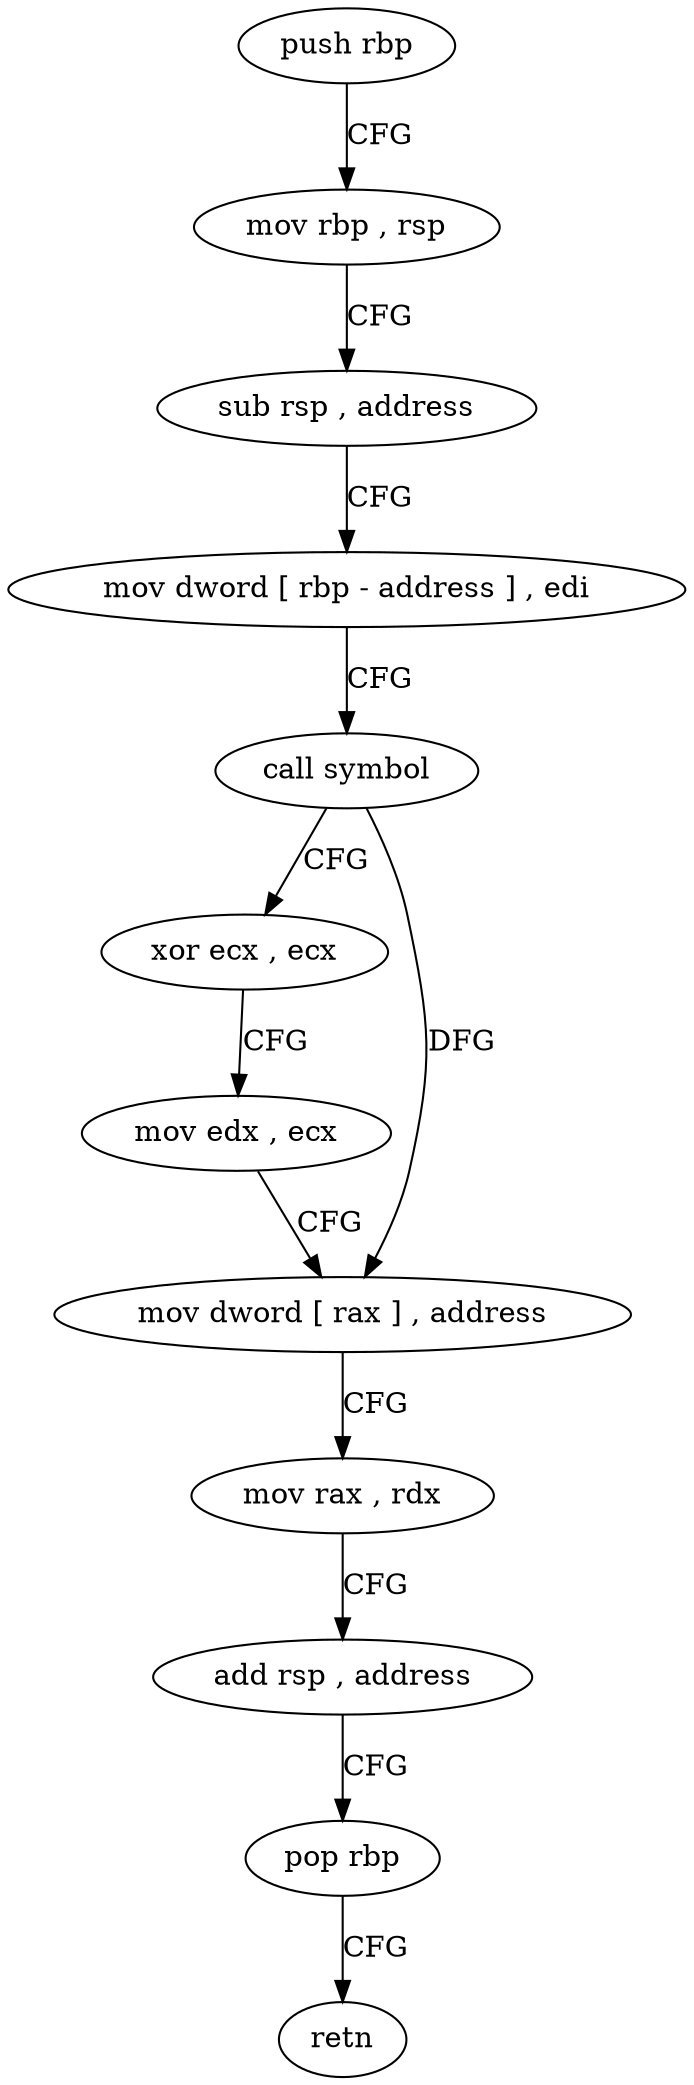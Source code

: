 digraph "func" {
"491520" [label = "push rbp" ]
"491521" [label = "mov rbp , rsp" ]
"491524" [label = "sub rsp , address" ]
"491528" [label = "mov dword [ rbp - address ] , edi" ]
"491531" [label = "call symbol" ]
"491536" [label = "xor ecx , ecx" ]
"491538" [label = "mov edx , ecx" ]
"491540" [label = "mov dword [ rax ] , address" ]
"491546" [label = "mov rax , rdx" ]
"491549" [label = "add rsp , address" ]
"491553" [label = "pop rbp" ]
"491554" [label = "retn" ]
"491520" -> "491521" [ label = "CFG" ]
"491521" -> "491524" [ label = "CFG" ]
"491524" -> "491528" [ label = "CFG" ]
"491528" -> "491531" [ label = "CFG" ]
"491531" -> "491536" [ label = "CFG" ]
"491531" -> "491540" [ label = "DFG" ]
"491536" -> "491538" [ label = "CFG" ]
"491538" -> "491540" [ label = "CFG" ]
"491540" -> "491546" [ label = "CFG" ]
"491546" -> "491549" [ label = "CFG" ]
"491549" -> "491553" [ label = "CFG" ]
"491553" -> "491554" [ label = "CFG" ]
}
